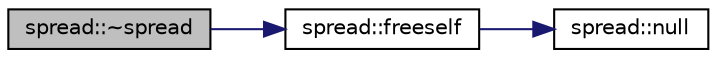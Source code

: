 digraph "spread::~spread"
{
  edge [fontname="Helvetica",fontsize="10",labelfontname="Helvetica",labelfontsize="10"];
  node [fontname="Helvetica",fontsize="10",shape=record];
  rankdir="LR";
  Node3 [label="spread::~spread",height=0.2,width=0.4,color="black", fillcolor="grey75", style="filled", fontcolor="black"];
  Node3 -> Node4 [color="midnightblue",fontsize="10",style="solid",fontname="Helvetica"];
  Node4 [label="spread::freeself",height=0.2,width=0.4,color="black", fillcolor="white", style="filled",URL="$da/dc1/classspread.html#ae7386d6f2efc45075d5ec73075d41c8e"];
  Node4 -> Node5 [color="midnightblue",fontsize="10",style="solid",fontname="Helvetica"];
  Node5 [label="spread::null",height=0.2,width=0.4,color="black", fillcolor="white", style="filled",URL="$da/dc1/classspread.html#a5510b4352367d4a4d0db55813cb991c9"];
}
